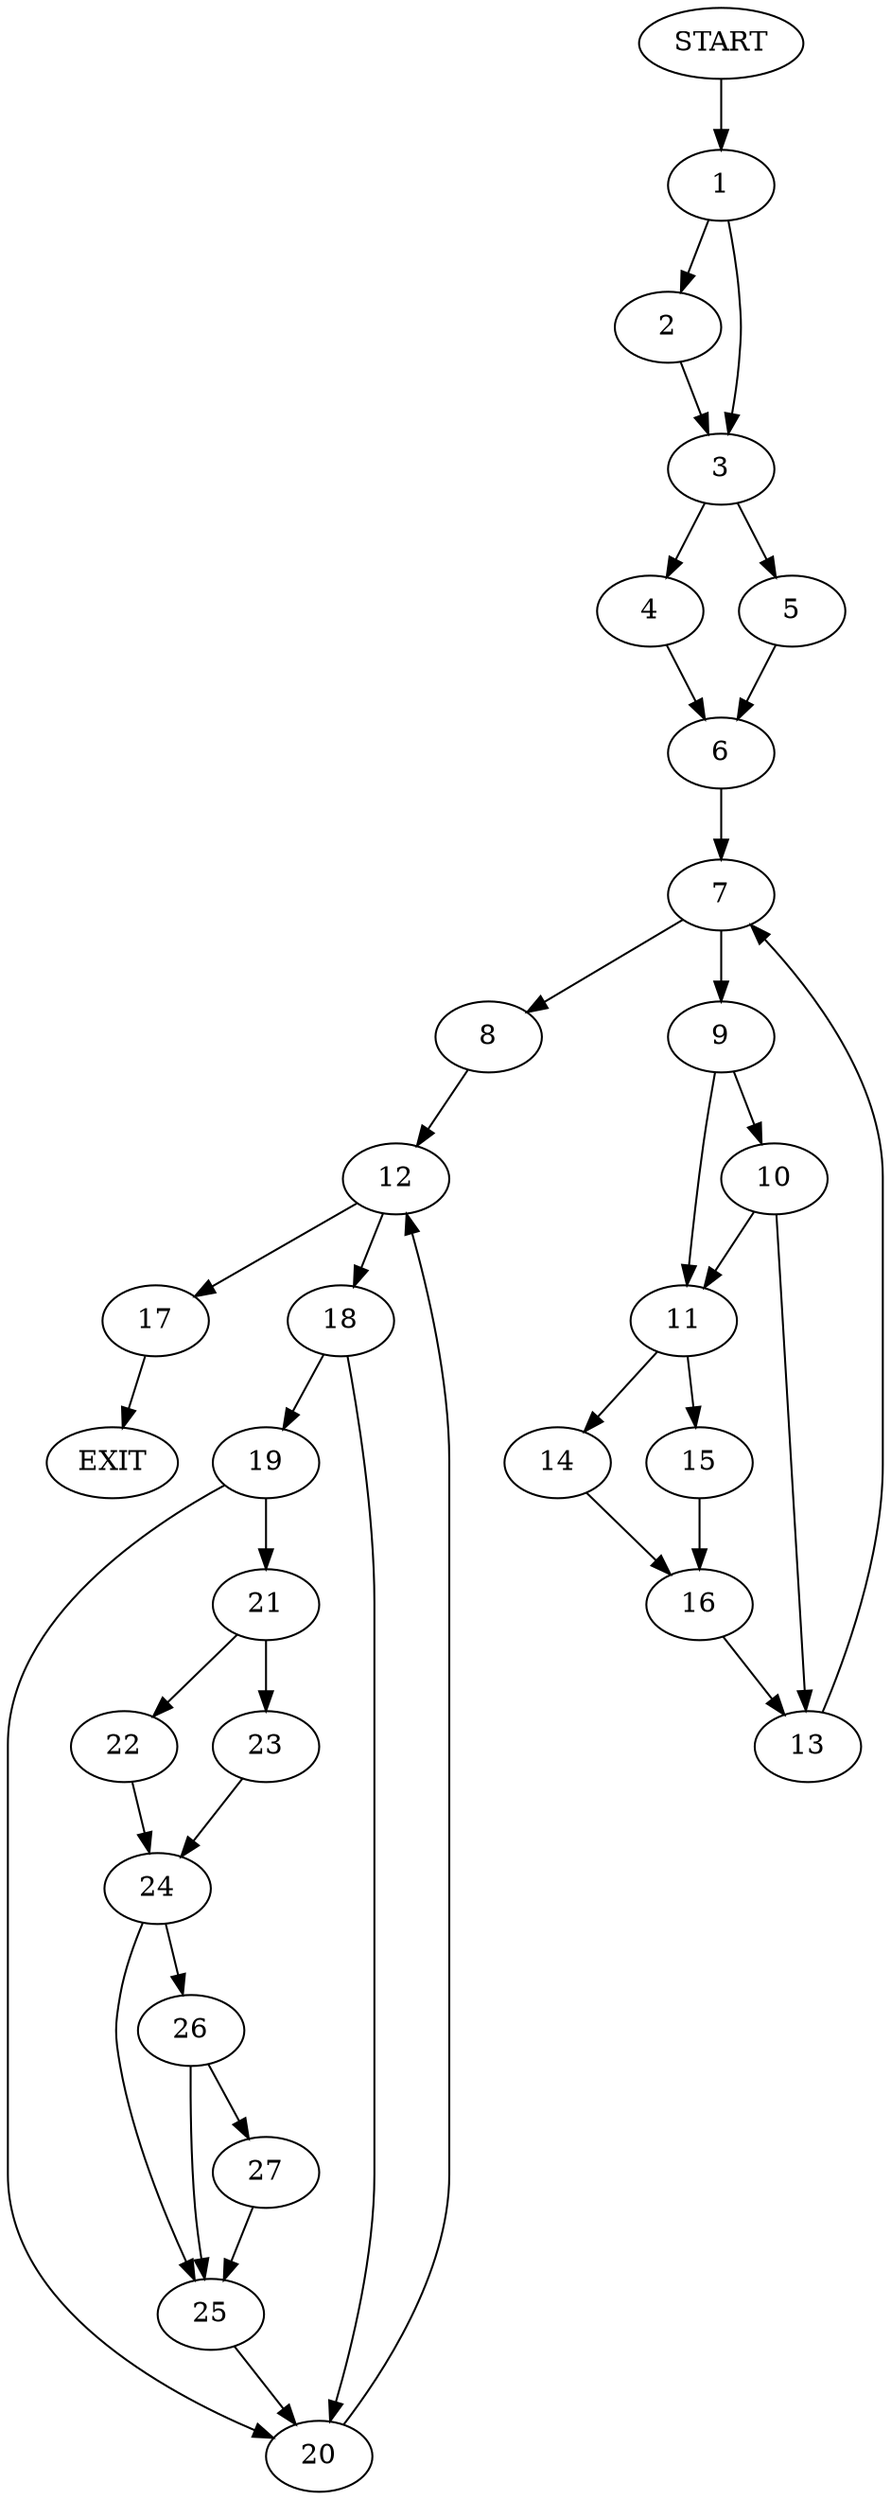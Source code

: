 digraph {
0 [label="START"]
28 [label="EXIT"]
0 -> 1
1 -> 2
1 -> 3
2 -> 3
3 -> 4
3 -> 5
4 -> 6
5 -> 6
6 -> 7
7 -> 8
7 -> 9
9 -> 10
9 -> 11
8 -> 12
10 -> 11
10 -> 13
11 -> 14
11 -> 15
13 -> 7
14 -> 16
15 -> 16
16 -> 13
12 -> 17
12 -> 18
17 -> 28
18 -> 19
18 -> 20
19 -> 20
19 -> 21
20 -> 12
21 -> 22
21 -> 23
23 -> 24
22 -> 24
24 -> 25
24 -> 26
25 -> 20
26 -> 25
26 -> 27
27 -> 25
}
